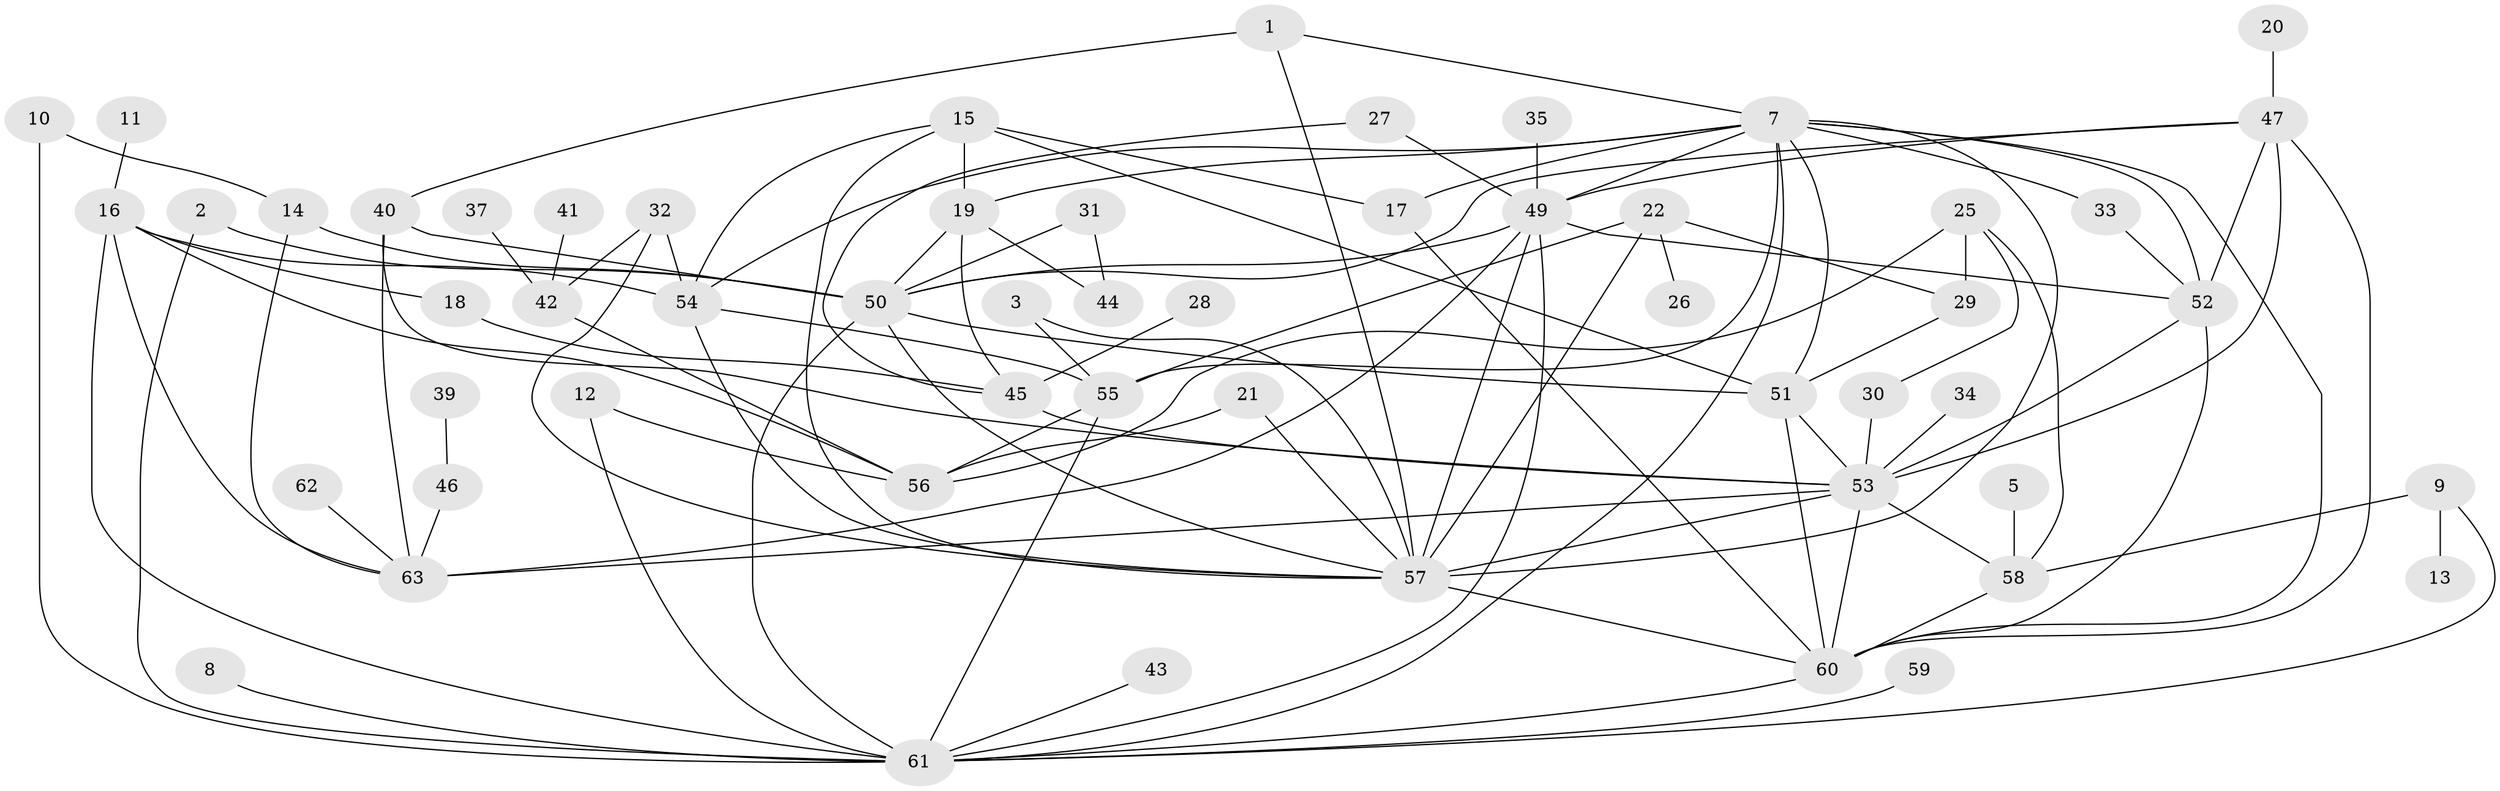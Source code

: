 // original degree distribution, {5: 0.07936507936507936, 3: 0.23809523809523808, 2: 0.23015873015873015, 6: 0.047619047619047616, 1: 0.1984126984126984, 7: 0.015873015873015872, 4: 0.11904761904761904, 0: 0.047619047619047616, 8: 0.015873015873015872, 9: 0.007936507936507936}
// Generated by graph-tools (version 1.1) at 2025/25/03/09/25 03:25:16]
// undirected, 56 vertices, 109 edges
graph export_dot {
graph [start="1"]
  node [color=gray90,style=filled];
  1;
  2;
  3;
  5;
  7;
  8;
  9;
  10;
  11;
  12;
  13;
  14;
  15;
  16;
  17;
  18;
  19;
  20;
  21;
  22;
  25;
  26;
  27;
  28;
  29;
  30;
  31;
  32;
  33;
  34;
  35;
  37;
  39;
  40;
  41;
  42;
  43;
  44;
  45;
  46;
  47;
  49;
  50;
  51;
  52;
  53;
  54;
  55;
  56;
  57;
  58;
  59;
  60;
  61;
  62;
  63;
  1 -- 7 [weight=1.0];
  1 -- 40 [weight=1.0];
  1 -- 57 [weight=1.0];
  2 -- 50 [weight=1.0];
  2 -- 61 [weight=1.0];
  3 -- 55 [weight=1.0];
  3 -- 57 [weight=1.0];
  5 -- 58 [weight=1.0];
  7 -- 17 [weight=1.0];
  7 -- 19 [weight=1.0];
  7 -- 33 [weight=1.0];
  7 -- 49 [weight=1.0];
  7 -- 51 [weight=1.0];
  7 -- 52 [weight=1.0];
  7 -- 54 [weight=1.0];
  7 -- 55 [weight=1.0];
  7 -- 57 [weight=1.0];
  7 -- 60 [weight=1.0];
  7 -- 61 [weight=1.0];
  8 -- 61 [weight=1.0];
  9 -- 13 [weight=1.0];
  9 -- 58 [weight=1.0];
  9 -- 61 [weight=1.0];
  10 -- 14 [weight=1.0];
  10 -- 61 [weight=1.0];
  11 -- 16 [weight=1.0];
  12 -- 56 [weight=1.0];
  12 -- 61 [weight=1.0];
  14 -- 50 [weight=1.0];
  14 -- 63 [weight=1.0];
  15 -- 17 [weight=1.0];
  15 -- 19 [weight=1.0];
  15 -- 51 [weight=1.0];
  15 -- 54 [weight=1.0];
  15 -- 57 [weight=1.0];
  16 -- 18 [weight=1.0];
  16 -- 54 [weight=1.0];
  16 -- 56 [weight=1.0];
  16 -- 61 [weight=1.0];
  16 -- 63 [weight=1.0];
  17 -- 60 [weight=1.0];
  18 -- 45 [weight=1.0];
  19 -- 44 [weight=1.0];
  19 -- 45 [weight=1.0];
  19 -- 50 [weight=1.0];
  20 -- 47 [weight=1.0];
  21 -- 56 [weight=1.0];
  21 -- 57 [weight=1.0];
  22 -- 26 [weight=1.0];
  22 -- 29 [weight=1.0];
  22 -- 55 [weight=1.0];
  22 -- 57 [weight=1.0];
  25 -- 29 [weight=1.0];
  25 -- 30 [weight=1.0];
  25 -- 56 [weight=1.0];
  25 -- 58 [weight=1.0];
  27 -- 45 [weight=1.0];
  27 -- 49 [weight=1.0];
  28 -- 45 [weight=1.0];
  29 -- 51 [weight=1.0];
  30 -- 53 [weight=1.0];
  31 -- 44 [weight=1.0];
  31 -- 50 [weight=1.0];
  32 -- 42 [weight=1.0];
  32 -- 54 [weight=1.0];
  32 -- 57 [weight=1.0];
  33 -- 52 [weight=1.0];
  34 -- 53 [weight=1.0];
  35 -- 49 [weight=1.0];
  37 -- 42 [weight=1.0];
  39 -- 46 [weight=1.0];
  40 -- 50 [weight=2.0];
  40 -- 53 [weight=2.0];
  40 -- 63 [weight=1.0];
  41 -- 42 [weight=1.0];
  42 -- 56 [weight=1.0];
  43 -- 61 [weight=1.0];
  45 -- 53 [weight=1.0];
  46 -- 63 [weight=2.0];
  47 -- 49 [weight=1.0];
  47 -- 50 [weight=1.0];
  47 -- 52 [weight=1.0];
  47 -- 53 [weight=1.0];
  47 -- 60 [weight=1.0];
  49 -- 50 [weight=1.0];
  49 -- 52 [weight=1.0];
  49 -- 57 [weight=2.0];
  49 -- 61 [weight=1.0];
  49 -- 63 [weight=1.0];
  50 -- 51 [weight=1.0];
  50 -- 57 [weight=1.0];
  50 -- 61 [weight=2.0];
  51 -- 53 [weight=2.0];
  51 -- 60 [weight=1.0];
  52 -- 53 [weight=1.0];
  52 -- 60 [weight=1.0];
  53 -- 57 [weight=1.0];
  53 -- 58 [weight=1.0];
  53 -- 60 [weight=1.0];
  53 -- 63 [weight=1.0];
  54 -- 55 [weight=1.0];
  54 -- 57 [weight=1.0];
  55 -- 56 [weight=1.0];
  55 -- 61 [weight=1.0];
  57 -- 60 [weight=1.0];
  58 -- 60 [weight=1.0];
  59 -- 61 [weight=1.0];
  60 -- 61 [weight=1.0];
  62 -- 63 [weight=1.0];
}
